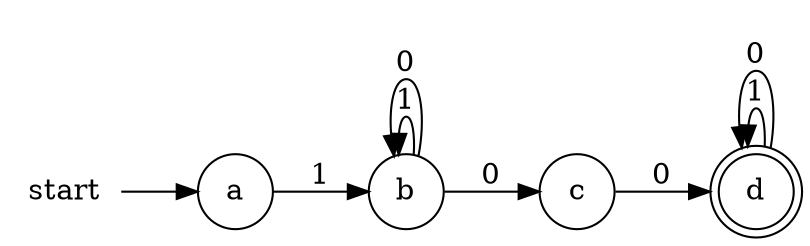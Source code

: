 //NFA for lang 1(0|1)*00(0|1)*
digraph G {
   rankdir=LR;
   shape=circle;
   start->a
   a->b [label="1"];
   b->b [label="1" dir=back];
   b->b [label="0" dir=back];
   b->c [label="0"];
   c->d [label="0"];
   d->d [label="1" dir=back];
   d->d [label="0" dir=back];

   a[shape=circle];
   b[shape=circle];
   c[shape=circle];
   d[shape=doublecircle];
   start[shape=plaintext];
}